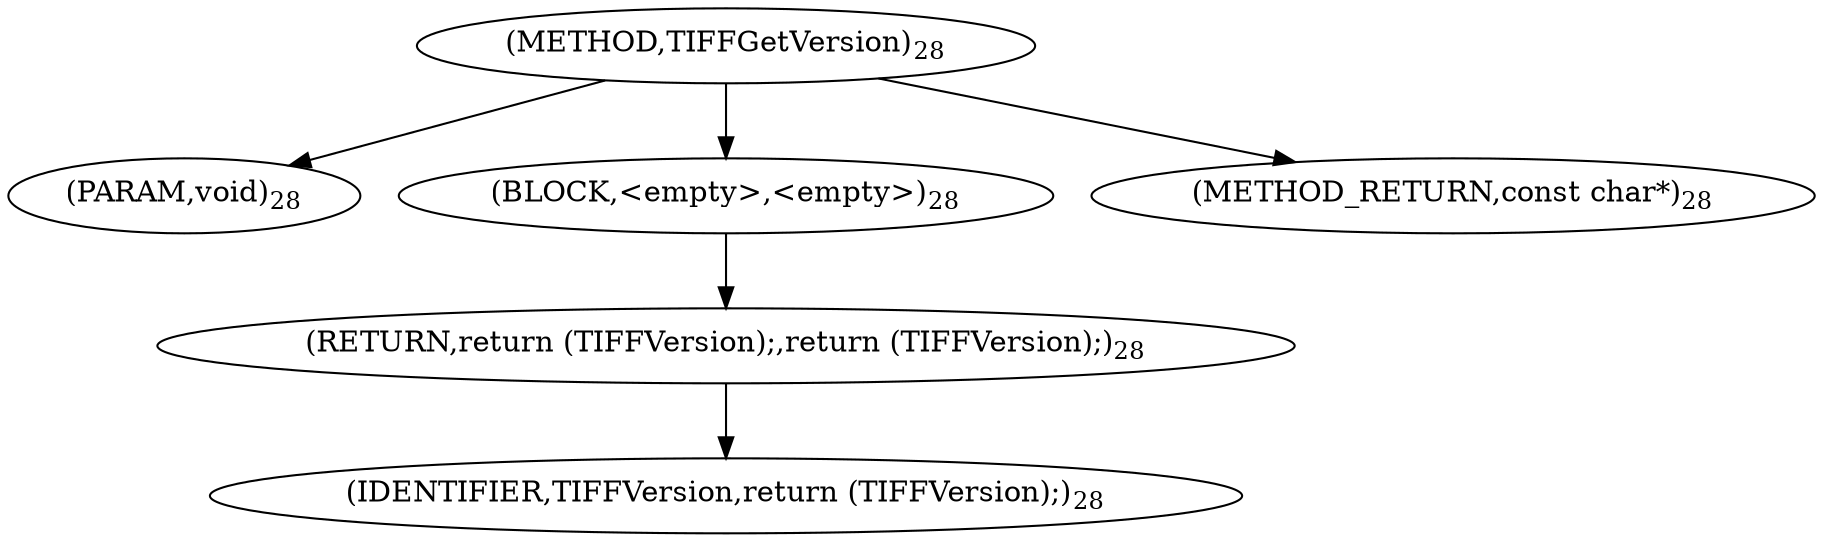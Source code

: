 digraph "TIFFGetVersion" {  
"4641" [label = <(METHOD,TIFFGetVersion)<SUB>28</SUB>> ]
"4642" [label = <(PARAM,void)<SUB>28</SUB>> ]
"4643" [label = <(BLOCK,&lt;empty&gt;,&lt;empty&gt;)<SUB>28</SUB>> ]
"4644" [label = <(RETURN,return (TIFFVersion);,return (TIFFVersion);)<SUB>28</SUB>> ]
"4645" [label = <(IDENTIFIER,TIFFVersion,return (TIFFVersion);)<SUB>28</SUB>> ]
"4646" [label = <(METHOD_RETURN,const char*)<SUB>28</SUB>> ]
  "4641" -> "4642" 
  "4641" -> "4643" 
  "4641" -> "4646" 
  "4643" -> "4644" 
  "4644" -> "4645" 
}
